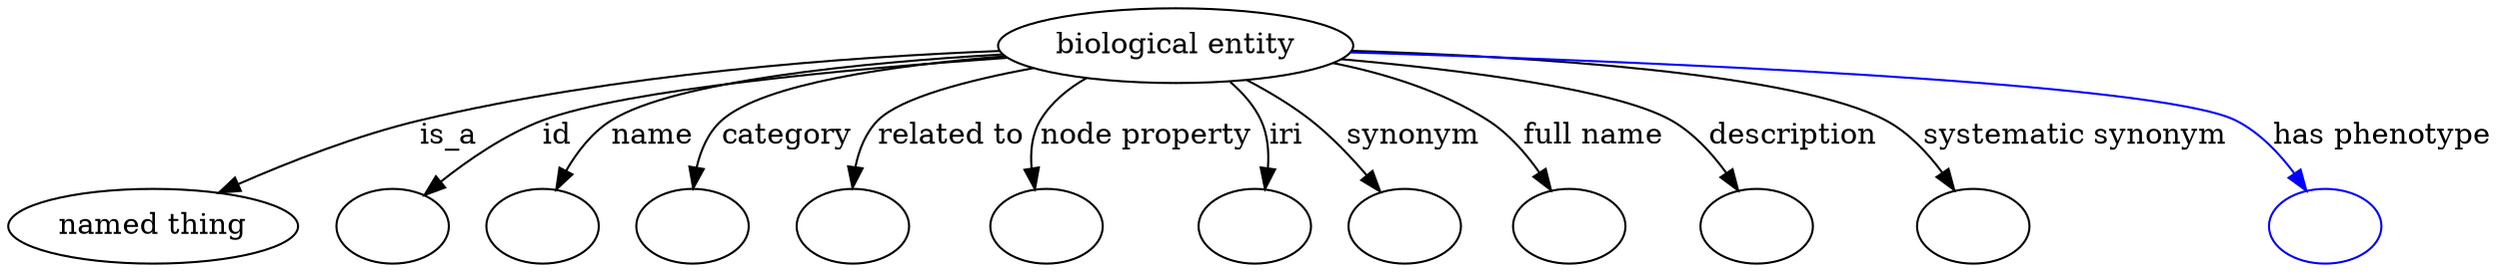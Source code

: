 digraph {
	graph [bb="0,0,1002.5,122"];
	node [label="\N"];
	"biological entity"	 [height=0.5,
		label="biological entity",
		pos="493.07,104",
		width=1.884];
	"named thing"	 [height=0.5,
		pos="54.069,18",
		width=1.5019];
	"biological entity" -> "named thing"	 [label=is_a,
		lp="197.35,61",
		pos="e,85.774,32.602 425.93,100.92 363.06,96.913 266.85,87.903 185.52,68 154.39,60.383 120.64,47.436 95.125,36.625"];
	id	 [color=black,
		height=0.5,
		label="",
		pos="153.07,18",
		width=0.75];
	"biological entity" -> id	 [color=black,
		label=id,
		lp="248.51,61",
		pos="e,171.91,31.309 429.5,97.57 366.87,90.752 275.83,79.411 242.18,68 220.35,60.598 197.72,47.829 180.73,37.048",
		style=solid];
	name	 [color=black,
		height=0.5,
		label="",
		pos="225.07,18",
		width=0.75];
	"biological entity" -> name	 [color=black,
		label=name,
		lp="291.23,61",
		pos="e,236.97,34.173 429.29,97.748 375.06,91.65 301.94,81.351 275.75,68 263.54,61.773 252.39,51.553 243.68,41.971",
		style=solid];
	category	 [color=black,
		height=0.5,
		label="",
		pos="297.07,18",
		width=0.75];
	"biological entity" -> category	 [color=black,
		label=category,
		lp="345.17,61",
		pos="e,301.24,35.818 430.74,96.852 388.68,90.945 337.86,81.355 320.88,68 313.6,62.277 308.42,53.783 304.81,45.413",
		style=solid];
	"related to"	 [color=black,
		height=0.5,
		label="",
		pos="369.07,18",
		width=0.75];
	"biological entity" -> "related to"	 [color=black,
		label="related to",
		lp="406.31,61",
		pos="e,368.59,36.2 440.22,92.656 414.87,86.174 388.16,77.463 379.6,68 374.22,62.055 371.32,54.074 369.83,46.237",
		style=solid];
	"node property"	 [color=black,
		height=0.5,
		label="",
		pos="441.07,18",
		width=0.75];
	"biological entity" -> "node property"	 [color=black,
		label="node property",
		lp="479.14,61",
		pos="e,436.52,36.109 459.28,88.283 451.54,82.988 444.31,76.269 439.93,68 436.44,61.431 435.42,53.661 435.6,46.23",
		style=solid];
	iri	 [color=black,
		height=0.5,
		label="",
		pos="513.07,18",
		width=0.75];
	"biological entity" -> iri	 [color=black,
		label=iri,
		lp="530.29,61",
		pos="e,520.53,35.478 511.11,86.442 515.56,80.996 519.72,74.66 522.07,68 524.61,60.795 524.4,52.741 523.01,45.237",
		style=solid];
	synonym	 [color=black,
		height=0.5,
		label="",
		pos="585.07,18",
		width=0.75];
	"biological entity" -> synonym	 [color=black,
		label=synonym,
		lp="579.74,61",
		pos="e,571.98,34.008 517.19,86.873 524.75,81.151 532.97,74.556 540.07,68 548.87,59.87 557.84,50.226 565.44,41.587",
		style=solid];
	"full name"	 [color=black,
		height=0.5,
		label="",
		pos="657.07,18",
		width=0.75];
	"biological entity" -> "full name"	 [color=black,
		label="full name",
		lp="653.7,61",
		pos="e,644.88,34.514 547.46,93.186 567.77,87.628 590.41,79.525 609.07,68 620,61.25 630.16,51.437 638.29,42.289",
		style=solid];
	description	 [color=black,
		height=0.5,
		label="",
		pos="729.07,18",
		width=0.75];
	"biological entity" -> description	 [color=black,
		label=description,
		lp="733.17,61",
		pos="e,718.16,35.042 555.22,96.653 602.27,90.288 662.38,80.195 684.07,68 694.83,61.953 704.37,52.381 711.87,43.223",
		style=solid];
	"systematic synonym"	 [color=black,
		height=0.5,
		label="",
		pos="814.07,18",
		width=0.75];
	"biological entity" -> "systematic synonym"	 [color=black,
		label="systematic synonym",
		lp="843.04,61",
		pos="e,803.32,34.81 559.88,100.48 629.39,95.903 732.92,86.239 768.07,68 779.41,62.118 789.38,52.266 797.12,42.856",
		style=solid];
	"has phenotype"	 [color=blue,
		height=0.5,
		label="",
		pos="951.07,18",
		width=0.75];
	"biological entity" -> "has phenotype"	 [color=blue,
		label="has phenotype",
		lp="962.31,61",
		pos="e,940.11,35.009 559.98,100.75 668.53,95.091 873.94,82.621 904.07,68 915.67,62.367 925.87,52.554 933.77,43.105",
		style=solid];
}
